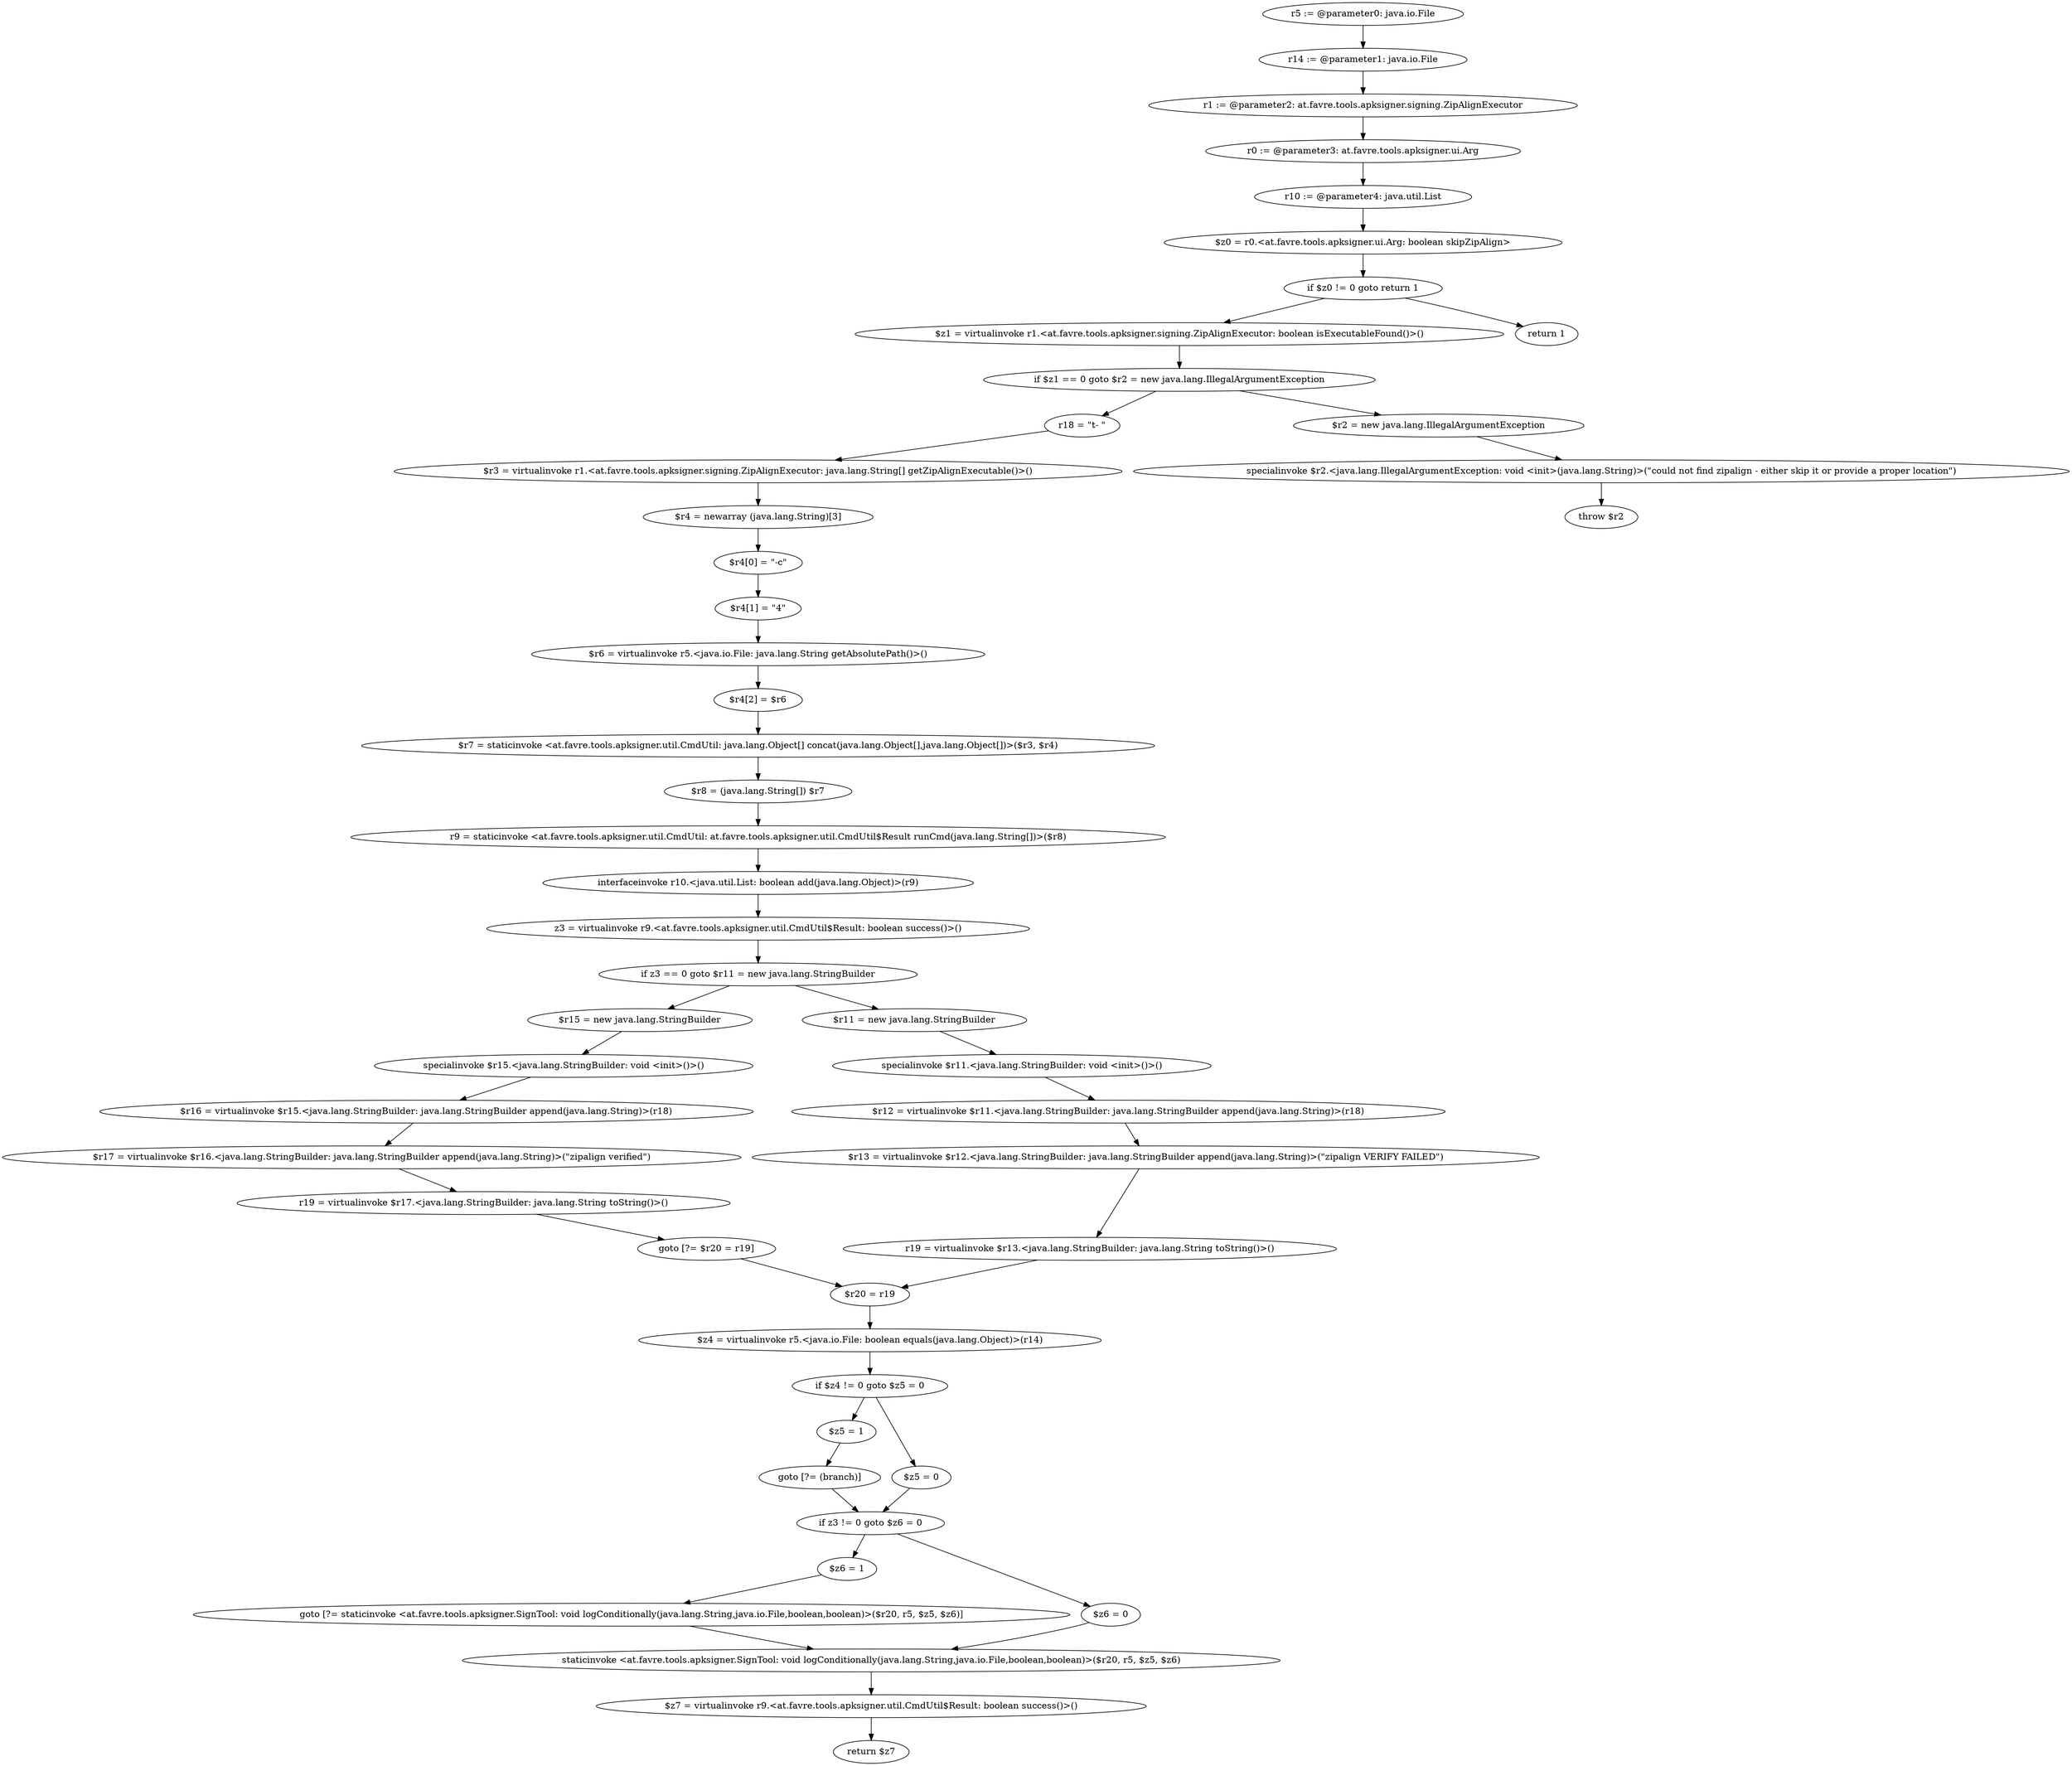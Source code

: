 digraph "unitGraph" {
    "r5 := @parameter0: java.io.File"
    "r14 := @parameter1: java.io.File"
    "r1 := @parameter2: at.favre.tools.apksigner.signing.ZipAlignExecutor"
    "r0 := @parameter3: at.favre.tools.apksigner.ui.Arg"
    "r10 := @parameter4: java.util.List"
    "$z0 = r0.<at.favre.tools.apksigner.ui.Arg: boolean skipZipAlign>"
    "if $z0 != 0 goto return 1"
    "$z1 = virtualinvoke r1.<at.favre.tools.apksigner.signing.ZipAlignExecutor: boolean isExecutableFound()>()"
    "if $z1 == 0 goto $r2 = new java.lang.IllegalArgumentException"
    "r18 = \"\t- \""
    "$r3 = virtualinvoke r1.<at.favre.tools.apksigner.signing.ZipAlignExecutor: java.lang.String[] getZipAlignExecutable()>()"
    "$r4 = newarray (java.lang.String)[3]"
    "$r4[0] = \"-c\""
    "$r4[1] = \"4\""
    "$r6 = virtualinvoke r5.<java.io.File: java.lang.String getAbsolutePath()>()"
    "$r4[2] = $r6"
    "$r7 = staticinvoke <at.favre.tools.apksigner.util.CmdUtil: java.lang.Object[] concat(java.lang.Object[],java.lang.Object[])>($r3, $r4)"
    "$r8 = (java.lang.String[]) $r7"
    "r9 = staticinvoke <at.favre.tools.apksigner.util.CmdUtil: at.favre.tools.apksigner.util.CmdUtil$Result runCmd(java.lang.String[])>($r8)"
    "interfaceinvoke r10.<java.util.List: boolean add(java.lang.Object)>(r9)"
    "z3 = virtualinvoke r9.<at.favre.tools.apksigner.util.CmdUtil$Result: boolean success()>()"
    "if z3 == 0 goto $r11 = new java.lang.StringBuilder"
    "$r15 = new java.lang.StringBuilder"
    "specialinvoke $r15.<java.lang.StringBuilder: void <init>()>()"
    "$r16 = virtualinvoke $r15.<java.lang.StringBuilder: java.lang.StringBuilder append(java.lang.String)>(r18)"
    "$r17 = virtualinvoke $r16.<java.lang.StringBuilder: java.lang.StringBuilder append(java.lang.String)>(\"zipalign verified\")"
    "r19 = virtualinvoke $r17.<java.lang.StringBuilder: java.lang.String toString()>()"
    "goto [?= $r20 = r19]"
    "$r11 = new java.lang.StringBuilder"
    "specialinvoke $r11.<java.lang.StringBuilder: void <init>()>()"
    "$r12 = virtualinvoke $r11.<java.lang.StringBuilder: java.lang.StringBuilder append(java.lang.String)>(r18)"
    "$r13 = virtualinvoke $r12.<java.lang.StringBuilder: java.lang.StringBuilder append(java.lang.String)>(\"zipalign VERIFY FAILED\")"
    "r19 = virtualinvoke $r13.<java.lang.StringBuilder: java.lang.String toString()>()"
    "$r20 = r19"
    "$z4 = virtualinvoke r5.<java.io.File: boolean equals(java.lang.Object)>(r14)"
    "if $z4 != 0 goto $z5 = 0"
    "$z5 = 1"
    "goto [?= (branch)]"
    "$z5 = 0"
    "if z3 != 0 goto $z6 = 0"
    "$z6 = 1"
    "goto [?= staticinvoke <at.favre.tools.apksigner.SignTool: void logConditionally(java.lang.String,java.io.File,boolean,boolean)>($r20, r5, $z5, $z6)]"
    "$z6 = 0"
    "staticinvoke <at.favre.tools.apksigner.SignTool: void logConditionally(java.lang.String,java.io.File,boolean,boolean)>($r20, r5, $z5, $z6)"
    "$z7 = virtualinvoke r9.<at.favre.tools.apksigner.util.CmdUtil$Result: boolean success()>()"
    "return $z7"
    "$r2 = new java.lang.IllegalArgumentException"
    "specialinvoke $r2.<java.lang.IllegalArgumentException: void <init>(java.lang.String)>(\"could not find zipalign - either skip it or provide a proper location\")"
    "throw $r2"
    "return 1"
    "r5 := @parameter0: java.io.File"->"r14 := @parameter1: java.io.File";
    "r14 := @parameter1: java.io.File"->"r1 := @parameter2: at.favre.tools.apksigner.signing.ZipAlignExecutor";
    "r1 := @parameter2: at.favre.tools.apksigner.signing.ZipAlignExecutor"->"r0 := @parameter3: at.favre.tools.apksigner.ui.Arg";
    "r0 := @parameter3: at.favre.tools.apksigner.ui.Arg"->"r10 := @parameter4: java.util.List";
    "r10 := @parameter4: java.util.List"->"$z0 = r0.<at.favre.tools.apksigner.ui.Arg: boolean skipZipAlign>";
    "$z0 = r0.<at.favre.tools.apksigner.ui.Arg: boolean skipZipAlign>"->"if $z0 != 0 goto return 1";
    "if $z0 != 0 goto return 1"->"$z1 = virtualinvoke r1.<at.favre.tools.apksigner.signing.ZipAlignExecutor: boolean isExecutableFound()>()";
    "if $z0 != 0 goto return 1"->"return 1";
    "$z1 = virtualinvoke r1.<at.favre.tools.apksigner.signing.ZipAlignExecutor: boolean isExecutableFound()>()"->"if $z1 == 0 goto $r2 = new java.lang.IllegalArgumentException";
    "if $z1 == 0 goto $r2 = new java.lang.IllegalArgumentException"->"r18 = \"\t- \"";
    "if $z1 == 0 goto $r2 = new java.lang.IllegalArgumentException"->"$r2 = new java.lang.IllegalArgumentException";
    "r18 = \"\t- \""->"$r3 = virtualinvoke r1.<at.favre.tools.apksigner.signing.ZipAlignExecutor: java.lang.String[] getZipAlignExecutable()>()";
    "$r3 = virtualinvoke r1.<at.favre.tools.apksigner.signing.ZipAlignExecutor: java.lang.String[] getZipAlignExecutable()>()"->"$r4 = newarray (java.lang.String)[3]";
    "$r4 = newarray (java.lang.String)[3]"->"$r4[0] = \"-c\"";
    "$r4[0] = \"-c\""->"$r4[1] = \"4\"";
    "$r4[1] = \"4\""->"$r6 = virtualinvoke r5.<java.io.File: java.lang.String getAbsolutePath()>()";
    "$r6 = virtualinvoke r5.<java.io.File: java.lang.String getAbsolutePath()>()"->"$r4[2] = $r6";
    "$r4[2] = $r6"->"$r7 = staticinvoke <at.favre.tools.apksigner.util.CmdUtil: java.lang.Object[] concat(java.lang.Object[],java.lang.Object[])>($r3, $r4)";
    "$r7 = staticinvoke <at.favre.tools.apksigner.util.CmdUtil: java.lang.Object[] concat(java.lang.Object[],java.lang.Object[])>($r3, $r4)"->"$r8 = (java.lang.String[]) $r7";
    "$r8 = (java.lang.String[]) $r7"->"r9 = staticinvoke <at.favre.tools.apksigner.util.CmdUtil: at.favre.tools.apksigner.util.CmdUtil$Result runCmd(java.lang.String[])>($r8)";
    "r9 = staticinvoke <at.favre.tools.apksigner.util.CmdUtil: at.favre.tools.apksigner.util.CmdUtil$Result runCmd(java.lang.String[])>($r8)"->"interfaceinvoke r10.<java.util.List: boolean add(java.lang.Object)>(r9)";
    "interfaceinvoke r10.<java.util.List: boolean add(java.lang.Object)>(r9)"->"z3 = virtualinvoke r9.<at.favre.tools.apksigner.util.CmdUtil$Result: boolean success()>()";
    "z3 = virtualinvoke r9.<at.favre.tools.apksigner.util.CmdUtil$Result: boolean success()>()"->"if z3 == 0 goto $r11 = new java.lang.StringBuilder";
    "if z3 == 0 goto $r11 = new java.lang.StringBuilder"->"$r15 = new java.lang.StringBuilder";
    "if z3 == 0 goto $r11 = new java.lang.StringBuilder"->"$r11 = new java.lang.StringBuilder";
    "$r15 = new java.lang.StringBuilder"->"specialinvoke $r15.<java.lang.StringBuilder: void <init>()>()";
    "specialinvoke $r15.<java.lang.StringBuilder: void <init>()>()"->"$r16 = virtualinvoke $r15.<java.lang.StringBuilder: java.lang.StringBuilder append(java.lang.String)>(r18)";
    "$r16 = virtualinvoke $r15.<java.lang.StringBuilder: java.lang.StringBuilder append(java.lang.String)>(r18)"->"$r17 = virtualinvoke $r16.<java.lang.StringBuilder: java.lang.StringBuilder append(java.lang.String)>(\"zipalign verified\")";
    "$r17 = virtualinvoke $r16.<java.lang.StringBuilder: java.lang.StringBuilder append(java.lang.String)>(\"zipalign verified\")"->"r19 = virtualinvoke $r17.<java.lang.StringBuilder: java.lang.String toString()>()";
    "r19 = virtualinvoke $r17.<java.lang.StringBuilder: java.lang.String toString()>()"->"goto [?= $r20 = r19]";
    "goto [?= $r20 = r19]"->"$r20 = r19";
    "$r11 = new java.lang.StringBuilder"->"specialinvoke $r11.<java.lang.StringBuilder: void <init>()>()";
    "specialinvoke $r11.<java.lang.StringBuilder: void <init>()>()"->"$r12 = virtualinvoke $r11.<java.lang.StringBuilder: java.lang.StringBuilder append(java.lang.String)>(r18)";
    "$r12 = virtualinvoke $r11.<java.lang.StringBuilder: java.lang.StringBuilder append(java.lang.String)>(r18)"->"$r13 = virtualinvoke $r12.<java.lang.StringBuilder: java.lang.StringBuilder append(java.lang.String)>(\"zipalign VERIFY FAILED\")";
    "$r13 = virtualinvoke $r12.<java.lang.StringBuilder: java.lang.StringBuilder append(java.lang.String)>(\"zipalign VERIFY FAILED\")"->"r19 = virtualinvoke $r13.<java.lang.StringBuilder: java.lang.String toString()>()";
    "r19 = virtualinvoke $r13.<java.lang.StringBuilder: java.lang.String toString()>()"->"$r20 = r19";
    "$r20 = r19"->"$z4 = virtualinvoke r5.<java.io.File: boolean equals(java.lang.Object)>(r14)";
    "$z4 = virtualinvoke r5.<java.io.File: boolean equals(java.lang.Object)>(r14)"->"if $z4 != 0 goto $z5 = 0";
    "if $z4 != 0 goto $z5 = 0"->"$z5 = 1";
    "if $z4 != 0 goto $z5 = 0"->"$z5 = 0";
    "$z5 = 1"->"goto [?= (branch)]";
    "goto [?= (branch)]"->"if z3 != 0 goto $z6 = 0";
    "$z5 = 0"->"if z3 != 0 goto $z6 = 0";
    "if z3 != 0 goto $z6 = 0"->"$z6 = 1";
    "if z3 != 0 goto $z6 = 0"->"$z6 = 0";
    "$z6 = 1"->"goto [?= staticinvoke <at.favre.tools.apksigner.SignTool: void logConditionally(java.lang.String,java.io.File,boolean,boolean)>($r20, r5, $z5, $z6)]";
    "goto [?= staticinvoke <at.favre.tools.apksigner.SignTool: void logConditionally(java.lang.String,java.io.File,boolean,boolean)>($r20, r5, $z5, $z6)]"->"staticinvoke <at.favre.tools.apksigner.SignTool: void logConditionally(java.lang.String,java.io.File,boolean,boolean)>($r20, r5, $z5, $z6)";
    "$z6 = 0"->"staticinvoke <at.favre.tools.apksigner.SignTool: void logConditionally(java.lang.String,java.io.File,boolean,boolean)>($r20, r5, $z5, $z6)";
    "staticinvoke <at.favre.tools.apksigner.SignTool: void logConditionally(java.lang.String,java.io.File,boolean,boolean)>($r20, r5, $z5, $z6)"->"$z7 = virtualinvoke r9.<at.favre.tools.apksigner.util.CmdUtil$Result: boolean success()>()";
    "$z7 = virtualinvoke r9.<at.favre.tools.apksigner.util.CmdUtil$Result: boolean success()>()"->"return $z7";
    "$r2 = new java.lang.IllegalArgumentException"->"specialinvoke $r2.<java.lang.IllegalArgumentException: void <init>(java.lang.String)>(\"could not find zipalign - either skip it or provide a proper location\")";
    "specialinvoke $r2.<java.lang.IllegalArgumentException: void <init>(java.lang.String)>(\"could not find zipalign - either skip it or provide a proper location\")"->"throw $r2";
}
